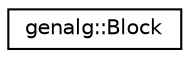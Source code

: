 digraph "Graphical Class Hierarchy"
{
 // LATEX_PDF_SIZE
  edge [fontname="Helvetica",fontsize="10",labelfontname="Helvetica",labelfontsize="10"];
  node [fontname="Helvetica",fontsize="10",shape=record];
  rankdir="LR";
  Node0 [label="genalg::Block",height=0.2,width=0.4,color="black", fillcolor="white", style="filled",URL="$structgenalg_1_1Block.html",tooltip="Block - Schedule unit."];
}
